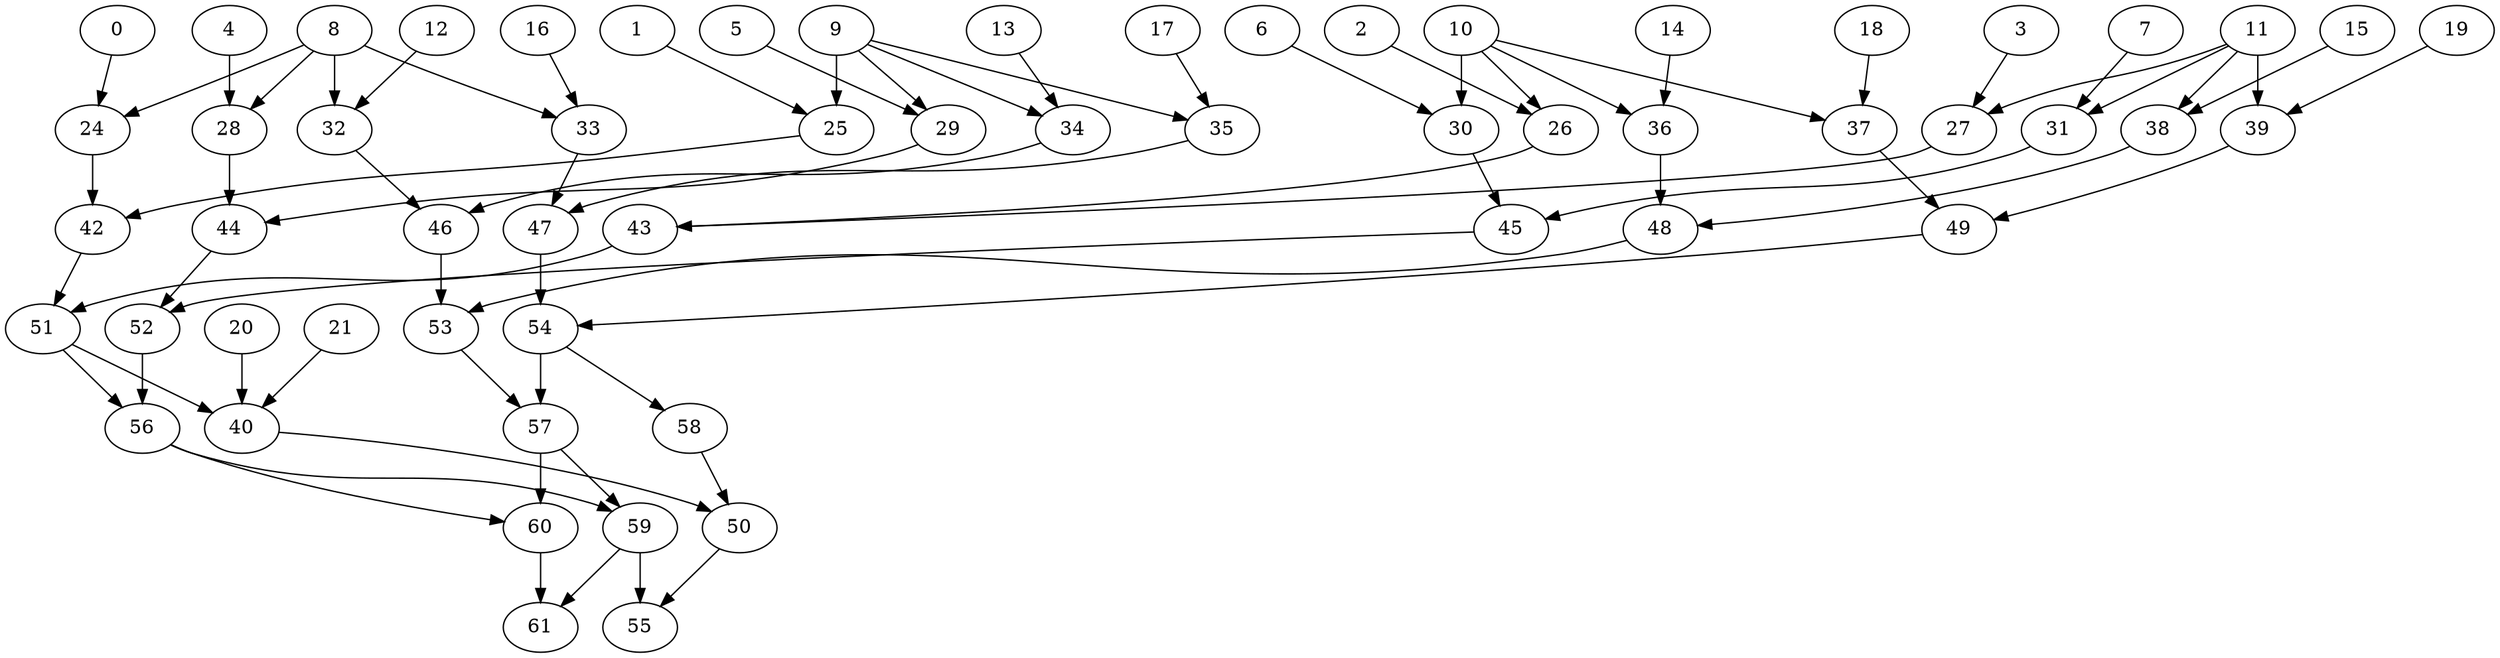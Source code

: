 digraph G {
    0;
    24;
    42;
    1;
    25;
    2;
    26;
    43;
    3;
    27;
    4;
    28;
    44;
    5;
    29;
    6;
    30;
    45;
    7;
    31;
    8;
    32;
    33;
    46;
    47;
    9;
    34;
    35;
    10;
    36;
    37;
    48;
    49;
    11;
    38;
    39;
    12;
    13;
    14;
    15;
    16;
    17;
    18;
    19;
    20;
    40;
    50;
    21;
    51;
    52;
    53;
    54;
    55;
    56;
    57;
    58;
    59;
    60;
    61;
    0 -> 24 [weight=0];
    24 -> 42 [weight=1];
    42 -> 51 [weight=0];
    1 -> 25 [weight=0];
    25 -> 42 [weight=0];
    2 -> 26 [weight=0];
    26 -> 43 [weight=0];
    43 -> 51 [weight=3];
    3 -> 27 [weight=0];
    27 -> 43 [weight=0];
    4 -> 28 [weight=1];
    28 -> 44 [weight=1];
    44 -> 52 [weight=0];
    5 -> 29 [weight=0];
    29 -> 44 [weight=0];
    6 -> 30 [weight=0];
    30 -> 45 [weight=0];
    45 -> 52 [weight=0];
    7 -> 31 [weight=0];
    31 -> 45 [weight=0];
    8 -> 24 [weight=0];
    8 -> 28 [weight=0];
    8 -> 32 [weight=3];
    8 -> 33 [weight=0];
    32 -> 46 [weight=0];
    33 -> 47 [weight=0];
    46 -> 53 [weight=3];
    47 -> 54 [weight=4];
    9 -> 25 [weight=3];
    9 -> 29 [weight=0];
    9 -> 34 [weight=0];
    9 -> 35 [weight=0];
    34 -> 46 [weight=0];
    35 -> 47 [weight=0];
    10 -> 26 [weight=0];
    10 -> 30 [weight=2];
    10 -> 36 [weight=0];
    10 -> 37 [weight=0];
    36 -> 48 [weight=1];
    37 -> 49 [weight=0];
    48 -> 53 [weight=0];
    49 -> 54 [weight=0];
    11 -> 27 [weight=0];
    11 -> 31 [weight=0];
    11 -> 38 [weight=0];
    11 -> 39 [weight=2];
    38 -> 48 [weight=0];
    39 -> 49 [weight=0];
    12 -> 32 [weight=0];
    13 -> 34 [weight=0];
    14 -> 36 [weight=0];
    15 -> 38 [weight=0];
    16 -> 33 [weight=0];
    17 -> 35 [weight=0];
    18 -> 37 [weight=0];
    19 -> 39 [weight=0];
    20 -> 40 [weight=0];
    40 -> 50 [weight=0];
    50 -> 55 [weight=0];
    21 -> 40 [weight=0];
    51 -> 40 [weight=0];
    51 -> 56 [weight=0];
    52 -> 56 [weight=1];
    53 -> 57 [weight=0];
    54 -> 57 [weight=3];
    54 -> 58 [weight=0];
    56 -> 59 [weight=0];
    56 -> 60 [weight=0];
    57 -> 59 [weight=0];
    57 -> 60 [weight=2];
    58 -> 50 [weight=0];
    59 -> 55 [weight=4];
    59 -> 61 [weight=2];
    60 -> 61 [weight=0];
}
